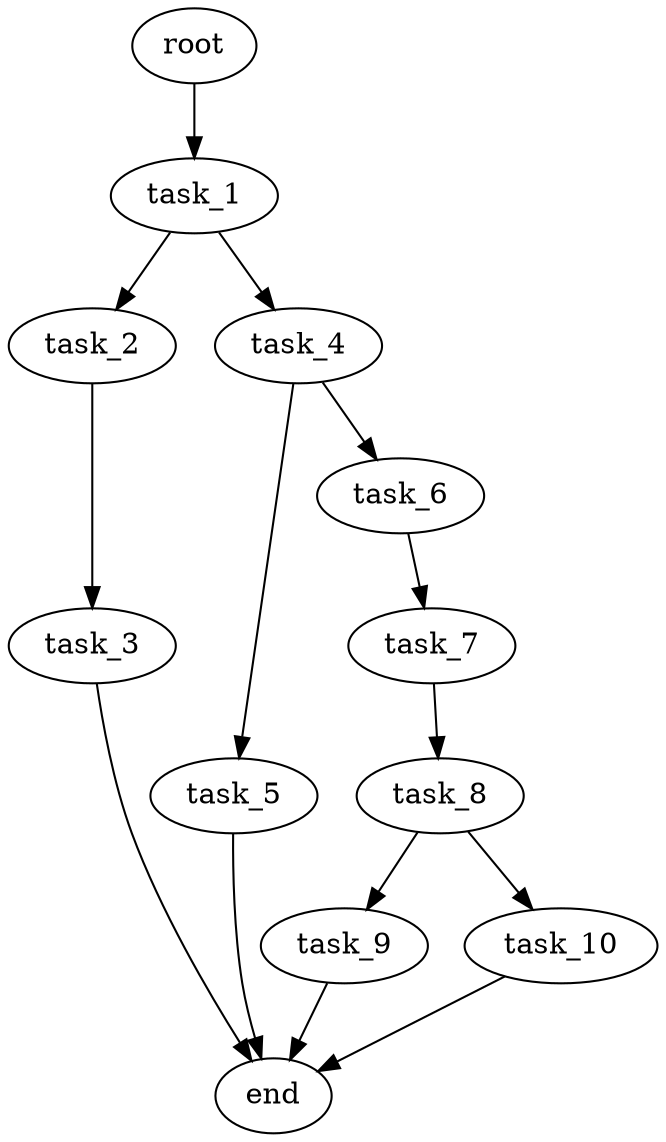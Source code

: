 digraph G {
  root [size="0.000000e+00"];
  task_1 [size="6.887091e+09"];
  task_2 [size="6.997637e+09"];
  task_3 [size="9.426820e+09"];
  task_4 [size="5.005221e+09"];
  task_5 [size="4.938458e+09"];
  task_6 [size="8.053381e+08"];
  task_7 [size="3.995680e+08"];
  task_8 [size="4.320855e+09"];
  task_9 [size="3.223894e+09"];
  task_10 [size="2.504429e+09"];
  end [size="0.000000e+00"];

  root -> task_1 [size="1.000000e-12"];
  task_1 -> task_2 [size="6.997637e+08"];
  task_1 -> task_4 [size="5.005221e+08"];
  task_2 -> task_3 [size="9.426820e+08"];
  task_3 -> end [size="1.000000e-12"];
  task_4 -> task_5 [size="4.938458e+08"];
  task_4 -> task_6 [size="8.053381e+07"];
  task_5 -> end [size="1.000000e-12"];
  task_6 -> task_7 [size="3.995680e+07"];
  task_7 -> task_8 [size="4.320855e+08"];
  task_8 -> task_9 [size="3.223894e+08"];
  task_8 -> task_10 [size="2.504429e+08"];
  task_9 -> end [size="1.000000e-12"];
  task_10 -> end [size="1.000000e-12"];
}
